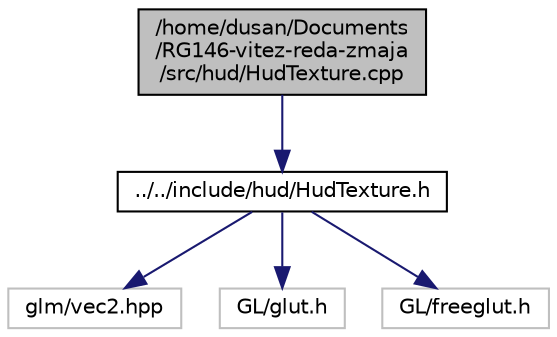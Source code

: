 digraph "/home/dusan/Documents/RG146-vitez-reda-zmaja/src/hud/HudTexture.cpp"
{
  edge [fontname="Helvetica",fontsize="10",labelfontname="Helvetica",labelfontsize="10"];
  node [fontname="Helvetica",fontsize="10",shape=record];
  Node0 [label="/home/dusan/Documents\l/RG146-vitez-reda-zmaja\l/src/hud/HudTexture.cpp",height=0.2,width=0.4,color="black", fillcolor="grey75", style="filled", fontcolor="black"];
  Node0 -> Node1 [color="midnightblue",fontsize="10",style="solid"];
  Node1 [label="../../include/hud/HudTexture.h",height=0.2,width=0.4,color="black", fillcolor="white", style="filled",URL="$HudTexture_8h.html",tooltip="Deklaracija klase HudTexture. "];
  Node1 -> Node2 [color="midnightblue",fontsize="10",style="solid"];
  Node2 [label="glm/vec2.hpp",height=0.2,width=0.4,color="grey75", fillcolor="white", style="filled"];
  Node1 -> Node3 [color="midnightblue",fontsize="10",style="solid"];
  Node3 [label="GL/glut.h",height=0.2,width=0.4,color="grey75", fillcolor="white", style="filled"];
  Node1 -> Node4 [color="midnightblue",fontsize="10",style="solid"];
  Node4 [label="GL/freeglut.h",height=0.2,width=0.4,color="grey75", fillcolor="white", style="filled"];
}
